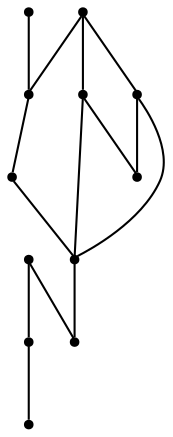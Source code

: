 graph {
  node [shape=point,comment="{\"directed\":false,\"doi\":\"10.1007/978-3-642-11805-0_9\",\"figure\":\"6 (2)\"}"]

  v0 [pos="1112.0675792427949,1161.3878027135675"]
  v1 [pos="889.4874883873517,1496.562702629783"]
  v2 [pos="1059.2960756080095,1414.3776639418168"]
  v3 [pos="1014.295930232558,1250.7681957938453"]
  v4 [pos="960.0597493371298,1333.348199220137"]
  v5 [pos="965.9088986330254,1161.3878027135675"]
  v6 [pos="955.4970142719358,1497.8257629741322"]
  v7 [pos="919.3888807873393,1351.155766400424"]
  v8 [pos="904.2568039029143,1412.67079297846"]
  v9 [pos="841.0379287276156,1250.7681957938453"]
  v10 [pos="816.2903691402701,1497.8089722026477"]
  v11 [pos="820.2943600765493,1161.3878027135675"]

  v10 -- v1 [id="-2",pos="816.2903691402701,1497.8089722026477 889.4874883873517,1496.562702629783 889.4874883873517,1496.562702629783 889.4874883873517,1496.562702629783"]
  v1 -- v6 [id="-3",pos="889.4874883873517,1496.562702629783 955.4970142719358,1497.8257629741322 955.4970142719358,1497.8257629741322 955.4970142719358,1497.8257629741322"]
  v8 -- v2 [id="-6",pos="904.2568039029143,1412.67079297846 1059.2960756080095,1414.3776639418168 1059.2960756080095,1414.3776639418168 1059.2960756080095,1414.3776639418168"]
  v9 -- v3 [id="-9",pos="841.0379287276156,1250.7681957938453 1014.295930232558,1250.7681957938453 1014.295930232558,1250.7681957938453 1014.295930232558,1250.7681957938453"]
  v11 -- v5 [id="-12",pos="820.2943600765493,1161.3878027135675 965.9088986330254,1161.3878027135675 965.9088986330254,1161.3878027135675 965.9088986330254,1161.3878027135675"]
  v5 -- v0 [id="-13",pos="965.9088986330254,1161.3878027135675 1112.0675792427949,1161.3878027135675 1112.0675792427949,1161.3878027135675 1112.0675792427949,1161.3878027135675"]
  v11 -- v7 [id="-16",pos="820.2943600765493,1161.3878027135675 885.5793653266373,1202.0098942496559 900.1694157090297,1271.7894148739902 919.3888807873393,1351.155766400424"]
  v9 -- v1 [id="-19",pos="841.0379287276156,1250.7681957938453 847.4510235453761,1266.2665230837736 849.9987835196561,1283.6854220650412 854.7105774635492,1300.303960938887 862.7373925142509,1328.6266851598566 865.6520813343136,1356.4202456734397 863.0001026242278,1385.5306097204034 861.7116205614666,1399.6984591744163 859.397430171523,1414.8913089058615 861.2362736901571,1429.0632288499312 862.2703805967818,1436.982876066728 863.2336085829623,1445.4858753897927 865.2642832911291,1453.2762845472855 870.6057161907817,1473.7628065976228 879.7541869762332,1489.977094927701 889.4874883873517,1496.562702629783"]
  v9 -- v8 [id="-20",pos="841.0379287276156,1250.7681957938453 847.3134013686068,1256.7714690121736 852.7216411501862,1262.8861082944002 858.0380691883175,1269.676067317616 874.6253908379133,1290.8463044946843 885.6753127342046,1317.9144273584538 891.6130447742551,1341.3439137198707 897.7467436679574,1365.5358537500554 902.2000904171965,1388.9986672488126 904.2568039029143,1412.67079297846"]
  v8 -- v4 [id="-21",pos="904.2568039029143,1412.67079297846 918.5872459234192,1403.9750177903609 944.9693472219068,1371.2589627699417 960.0597493371298,1333.348199220137"]
  v4 -- v7 [id="-22",pos="960.0597493371298,1333.348199220137 946.0326582797737,1337.484071523493 938.3644371210142,1340.5059015794234 930.725420113497,1344.4949818351051 925.8760039928347,1347.0250458110463 921.9397425097088,1349.371683328802 919.3888807873393,1351.155766400424"]
  v6 -- v4 [id="-24",pos="955.4970142719358,1497.8257629741322 956.5404900484307,1494.2203264063055 957.7038205523824,1490.4647905176334 958.9797683715819,1486.5258281707763 962.9994430187136,1474.150520775535 963.5206639489462,1460.6955158927224 962.6658539882925,1448.858021996238 961.1605995000795,1428.0171129053288 955.3937658265579,1412.1946092432195 956.9282880916152,1416.1043149427933 946.92500734551,1390.5782717964864 949.1766537688499,1369.8709256605669 960.0597493371298,1333.348199220137"]
  v3 -- v4 [id="-26",pos="1014.295930232558,1250.7681957938453 999.2472665121388,1258.4136573444712 973.2487639671148,1294.0557587016713 960.0597493371298,1333.348199220137"]
  v3 -- v2 [id="-27",pos="1014.295930232558,1250.7681957938453 1027.0011994117913,1263.7781816309148 1035.9036936205487,1273.4983846837824 1047.47890848559,1285.0733319716019 1058.0076094516487,1295.5938951318913 1060.6887923129768,1300.729072744196 1067.1977550063023,1311.349490113692 1081.6709887837253,1334.974868809093 1081.950432426985,1383.9967981858686 1059.2960756080095,1414.3776639418168"]
}